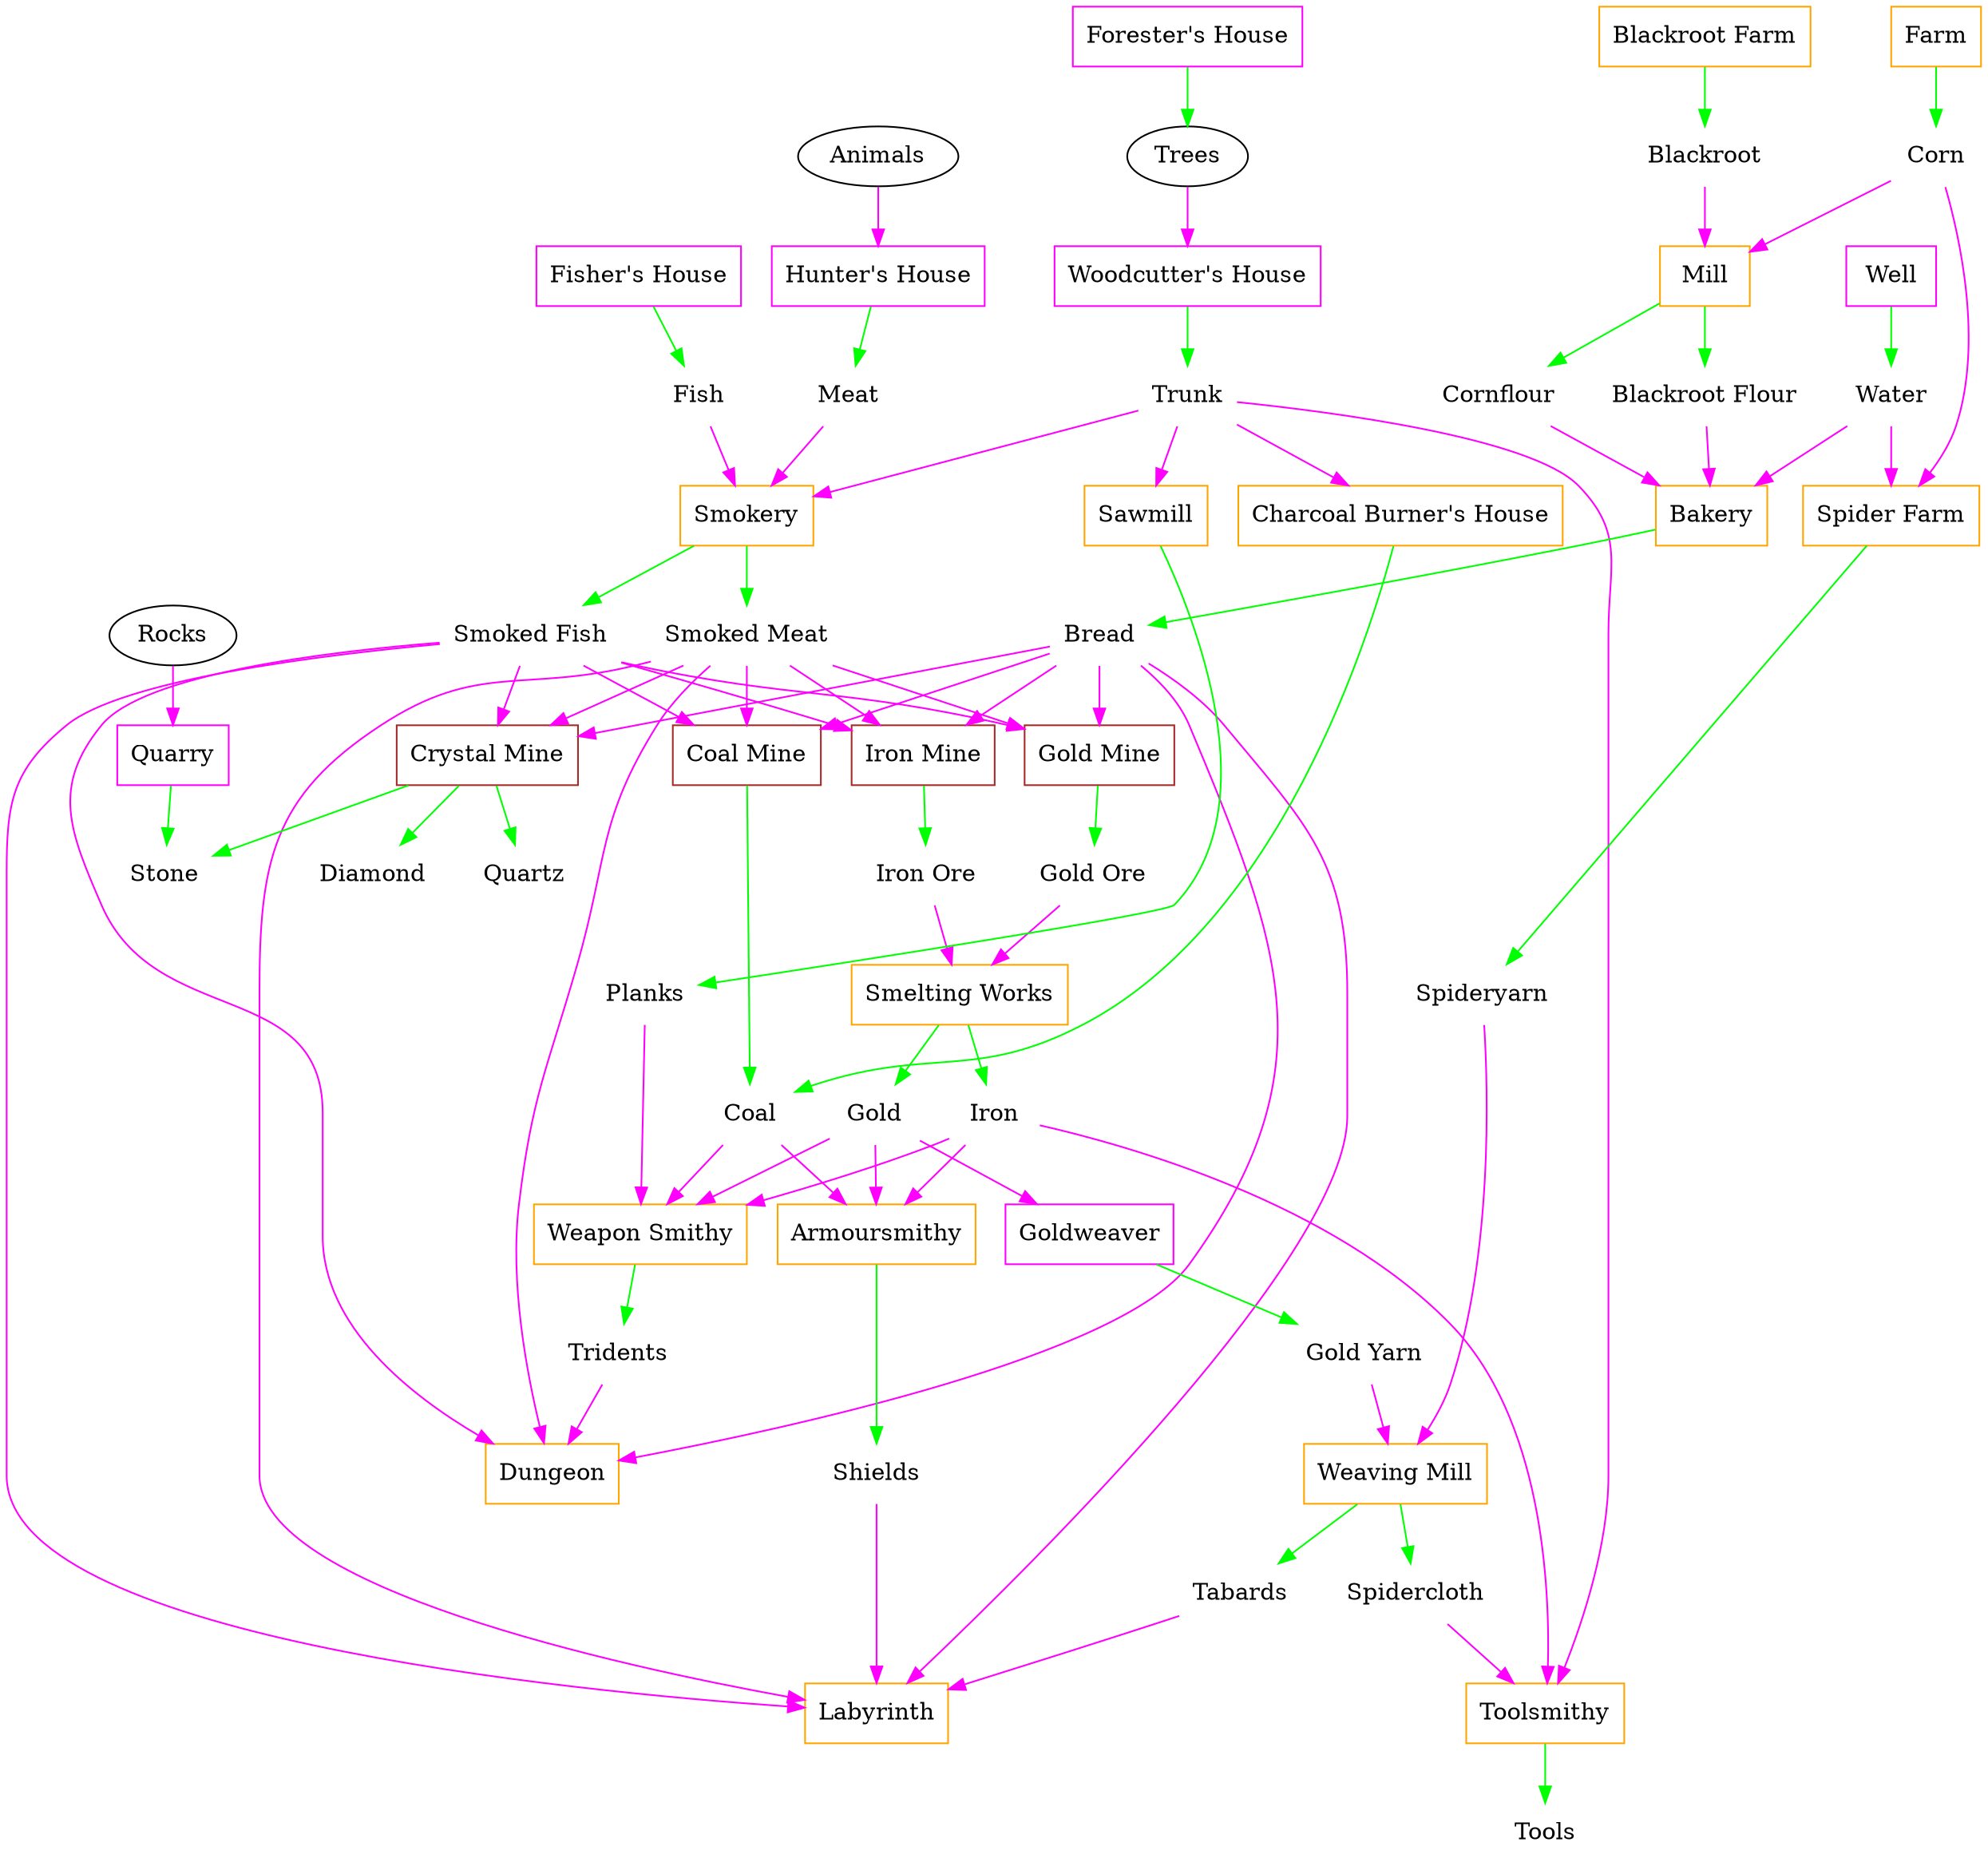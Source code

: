 // Based on: http://wl.widelands.org/help/atlanteans/buildings/

digraph "Widelands Atlanteans Tribe Tech Tree"
{
	"Rocks" [shape=ellipse]
	"Trees" [shape=ellipse]
	"Animals" [shape=ellipse]

	// wares

	"Meat" [shape=plaintext]
	"Smoked Meat" [shape=plaintext]
	"Fish" [shape=plaintext]
	"Smoked Fish" [shape=plaintext]
	"Stone" [shape=plaintext]
	"Trunk" [shape=plaintext]
	"Planks" [shape=plaintext]
	"Water" [shape=plaintext]
	"Coal" [shape=plaintext]
	"Iron Ore" [shape=plaintext]
	"Iron" [shape=plaintext]
	"Gold Ore" [shape=plaintext]
	"Gold" [shape=plaintext]
	"Gold Yarn" [shape=plaintext]
	"Diamond" [shape=plaintext]
	"Quartz" [shape=plaintext]
	"Spideryarn" [shape=plaintext]
	"Blackroot" [shape=plaintext]
	"Blackroot Flour" [shape=plaintext]
	"Corn" [shape=plaintext]
	"Cornflour" [shape=plaintext]
	"Bread" [shape=plaintext]
	"Spidercloth" [shape=plaintext]
	"Tools" [shape=plaintext]
	"Shields" [shape=plaintext]
	"Tabards" [shape=plaintext]
	"Tridents" [shape=plaintext]

	// small buildings

	"Forester's House" [shape=box, color=magenta]
	"Fisher's House" [shape=box, color=magenta]
	"Goldweaver" [shape=box, color=magenta]
	"Hunter's House" [shape=box, color=magenta]
	"Quarry" [shape=box, color=magenta]
	"Well" [shape=box, color=magenta]
	"Woodcutter's House" [shape=box, color=magenta]

	// medium buildings

	"Armoursmithy" [shape=box, color=orange]
	"Bakery" [shape=box, color=orange]
	"Charcoal Burner's House" [shape=box, color=orange]
	"Dungeon" [shape=box, color=orange]
	"Mill" [shape=box, color=orange]
	"Sawmill" [shape=box, color=orange]
	"Smelting Works" [shape=box, color=orange]
	"Smokery" [shape=box, color=orange]
	"Toolsmithy" [shape=box, color=orange]
	"Weapon Smithy" [shape=box, color=orange]

	// large buildings

	"Blackroot Farm" [shape=box, color=orange]
	"Farm" [shape=box, color=orange]
	"Spider Farm" [shape=box, color=orange]
	"Weaving Mill" [shape=box, color=orange]
	"Labyrinth" [shape=box, color=orange]

	// mines

	"Coal Mine" [shape=box, color=brown]
	"Gold Mine" [shape=box, color=brown]
	"Iron Mine" [shape=box, color=brown]
	"Crystal Mine" [shape=box, color=brown]

	// produces

	"Forester's House" -> "Trees" [color=green]
	"Fisher's House" -> "Fish" [color=green]
	"Goldweaver" -> "Gold Yarn" [color=green]
	"Hunter's House" -> "Meat" [color=green] // Is this correct? It isn't on the wiki page.
	"Quarry" -> "Stone" [color=green]
	"Well" -> "Water" [color=green]
	"Woodcutter's House" -> "Trunk" [color=green]

	"Armoursmithy" -> "Shields" [color=green]
	"Bakery" -> "Bread" [color=green]
	"Charcoal Burner's House" -> "Coal" [color=green]
	"Mill" -> "Blackroot Flour" [color=green]
	"Mill" -> "Cornflour" [color=green]
	"Sawmill" -> "Planks" [color=green]
	"Smelting Works" -> "Iron" [color=green]
	"Smelting Works" -> "Gold" [color=green]
	"Smokery" -> "Smoked Fish" [color=green]
	"Smokery" -> "Smoked Meat" [color=green]
	"Toolsmithy" -> "Tools" [color=green]
	"Weapon Smithy" -> "Tridents" [color=green]

	"Blackroot Farm" -> "Blackroot" [color=green]
	"Farm" -> "Corn" [color=green]
	"Spider Farm" -> "Spideryarn" [color=green]
	"Weaving Mill" -> "Spidercloth" [color=green]
	"Weaving Mill" -> "Tabards" [color=green]

	"Coal Mine" -> "Coal" [color=green]
	"Gold Mine" -> "Gold Ore" [color=green]
	"Iron Mine" -> "Iron Ore" [color=green]
	"Crystal Mine" -> "Diamond" [color=green]
	"Crystal Mine" -> "Quartz" [color=green]
	"Crystal Mine" -> "Stone" [color=green]

	// consumes

	"Animals" -> "Hunter's House" [color=magenta]
	"Rocks" -> "Quarry" [color=magenta]
	"Trees" -> "Woodcutter's House" [color=magenta]

	"Gold" -> "Goldweaver" [color=magenta]

	"Gold" -> "Armoursmithy" [color=magenta]
	"Iron" -> "Armoursmithy" [color=magenta]
	"Coal" -> "Armoursmithy" [color=magenta]
	"Water" -> "Bakery" [color=magenta]
	"Blackroot Flour" -> "Bakery" [color=magenta]
	"Cornflour" -> "Bakery" [color=magenta]
	"Trunk" -> "Charcoal Burner's House" [color=magenta]
	"Tridents" -> "Dungeon" [color=magenta]
	"Smoked Fish" -> "Dungeon" [color=magenta]
	"Smoked Meat" -> "Dungeon" [color=magenta]
	"Bread" -> "Dungeon" [color=magenta]
	"Blackroot" -> "Mill" [color=magenta]
	"Corn" -> "Mill" [color=magenta]
	"Iron Ore" -> "Smelting Works" [color=magenta]
	"Gold Ore" -> "Smelting Works" [color=magenta]
	"Trunk" -> "Sawmill" [color=magenta]
	"Trunk" -> "Smokery" [color=magenta]
	"Fish" -> "Smokery" [color=magenta]
	"Meat" -> "Smokery" [color=magenta]
	"Iron" -> "Toolsmithy" [color=magenta]
	"Trunk" -> "Toolsmithy" [color=magenta]
	"Spidercloth" -> "Toolsmithy" [color=magenta]
	"Iron" -> "Weapon Smithy" [color=magenta]
	"Gold" -> "Weapon Smithy" [color=magenta]
	"Coal" -> "Weapon Smithy" [color=magenta]
	"Planks" -> "Weapon Smithy" [color=magenta]

	"Corn" -> "Spider Farm" [color=magenta]
	"Water" -> "Spider Farm" [color=magenta]
	"Gold Yarn" -> "Weaving Mill" [color=magenta]
	"Spideryarn" -> "Weaving Mill" [color=magenta]
	"Tabards" -> "Labyrinth" [color=magenta]
	"Shields" -> "Labyrinth" [color=magenta]
	"Smoked Fish" -> "Labyrinth" [color=magenta]
	"Smoked Meat" -> "Labyrinth" [color=magenta]
	"Bread" -> "Labyrinth" [color=magenta]

	"Bread" -> "Coal Mine" [color=magenta]
	"Smoked Fish" -> "Coal Mine" [color=magenta]
	"Smoked Meat" -> "Coal Mine" [color=magenta]

	"Bread" -> "Gold Mine" [color=magenta]
	"Smoked Fish" -> "Gold Mine" [color=magenta]
	"Smoked Meat" -> "Gold Mine" [color=magenta]

	"Bread" -> "Iron Mine" [color=magenta]
	"Smoked Fish" -> "Iron Mine" [color=magenta]
	"Smoked Meat" -> "Iron Mine" [color=magenta]

	"Bread" -> "Crystal Mine" [color=magenta]
	"Smoked Fish" -> "Crystal Mine" [color=magenta]
	"Smoked Meat" -> "Crystal Mine" [color=magenta]
}
